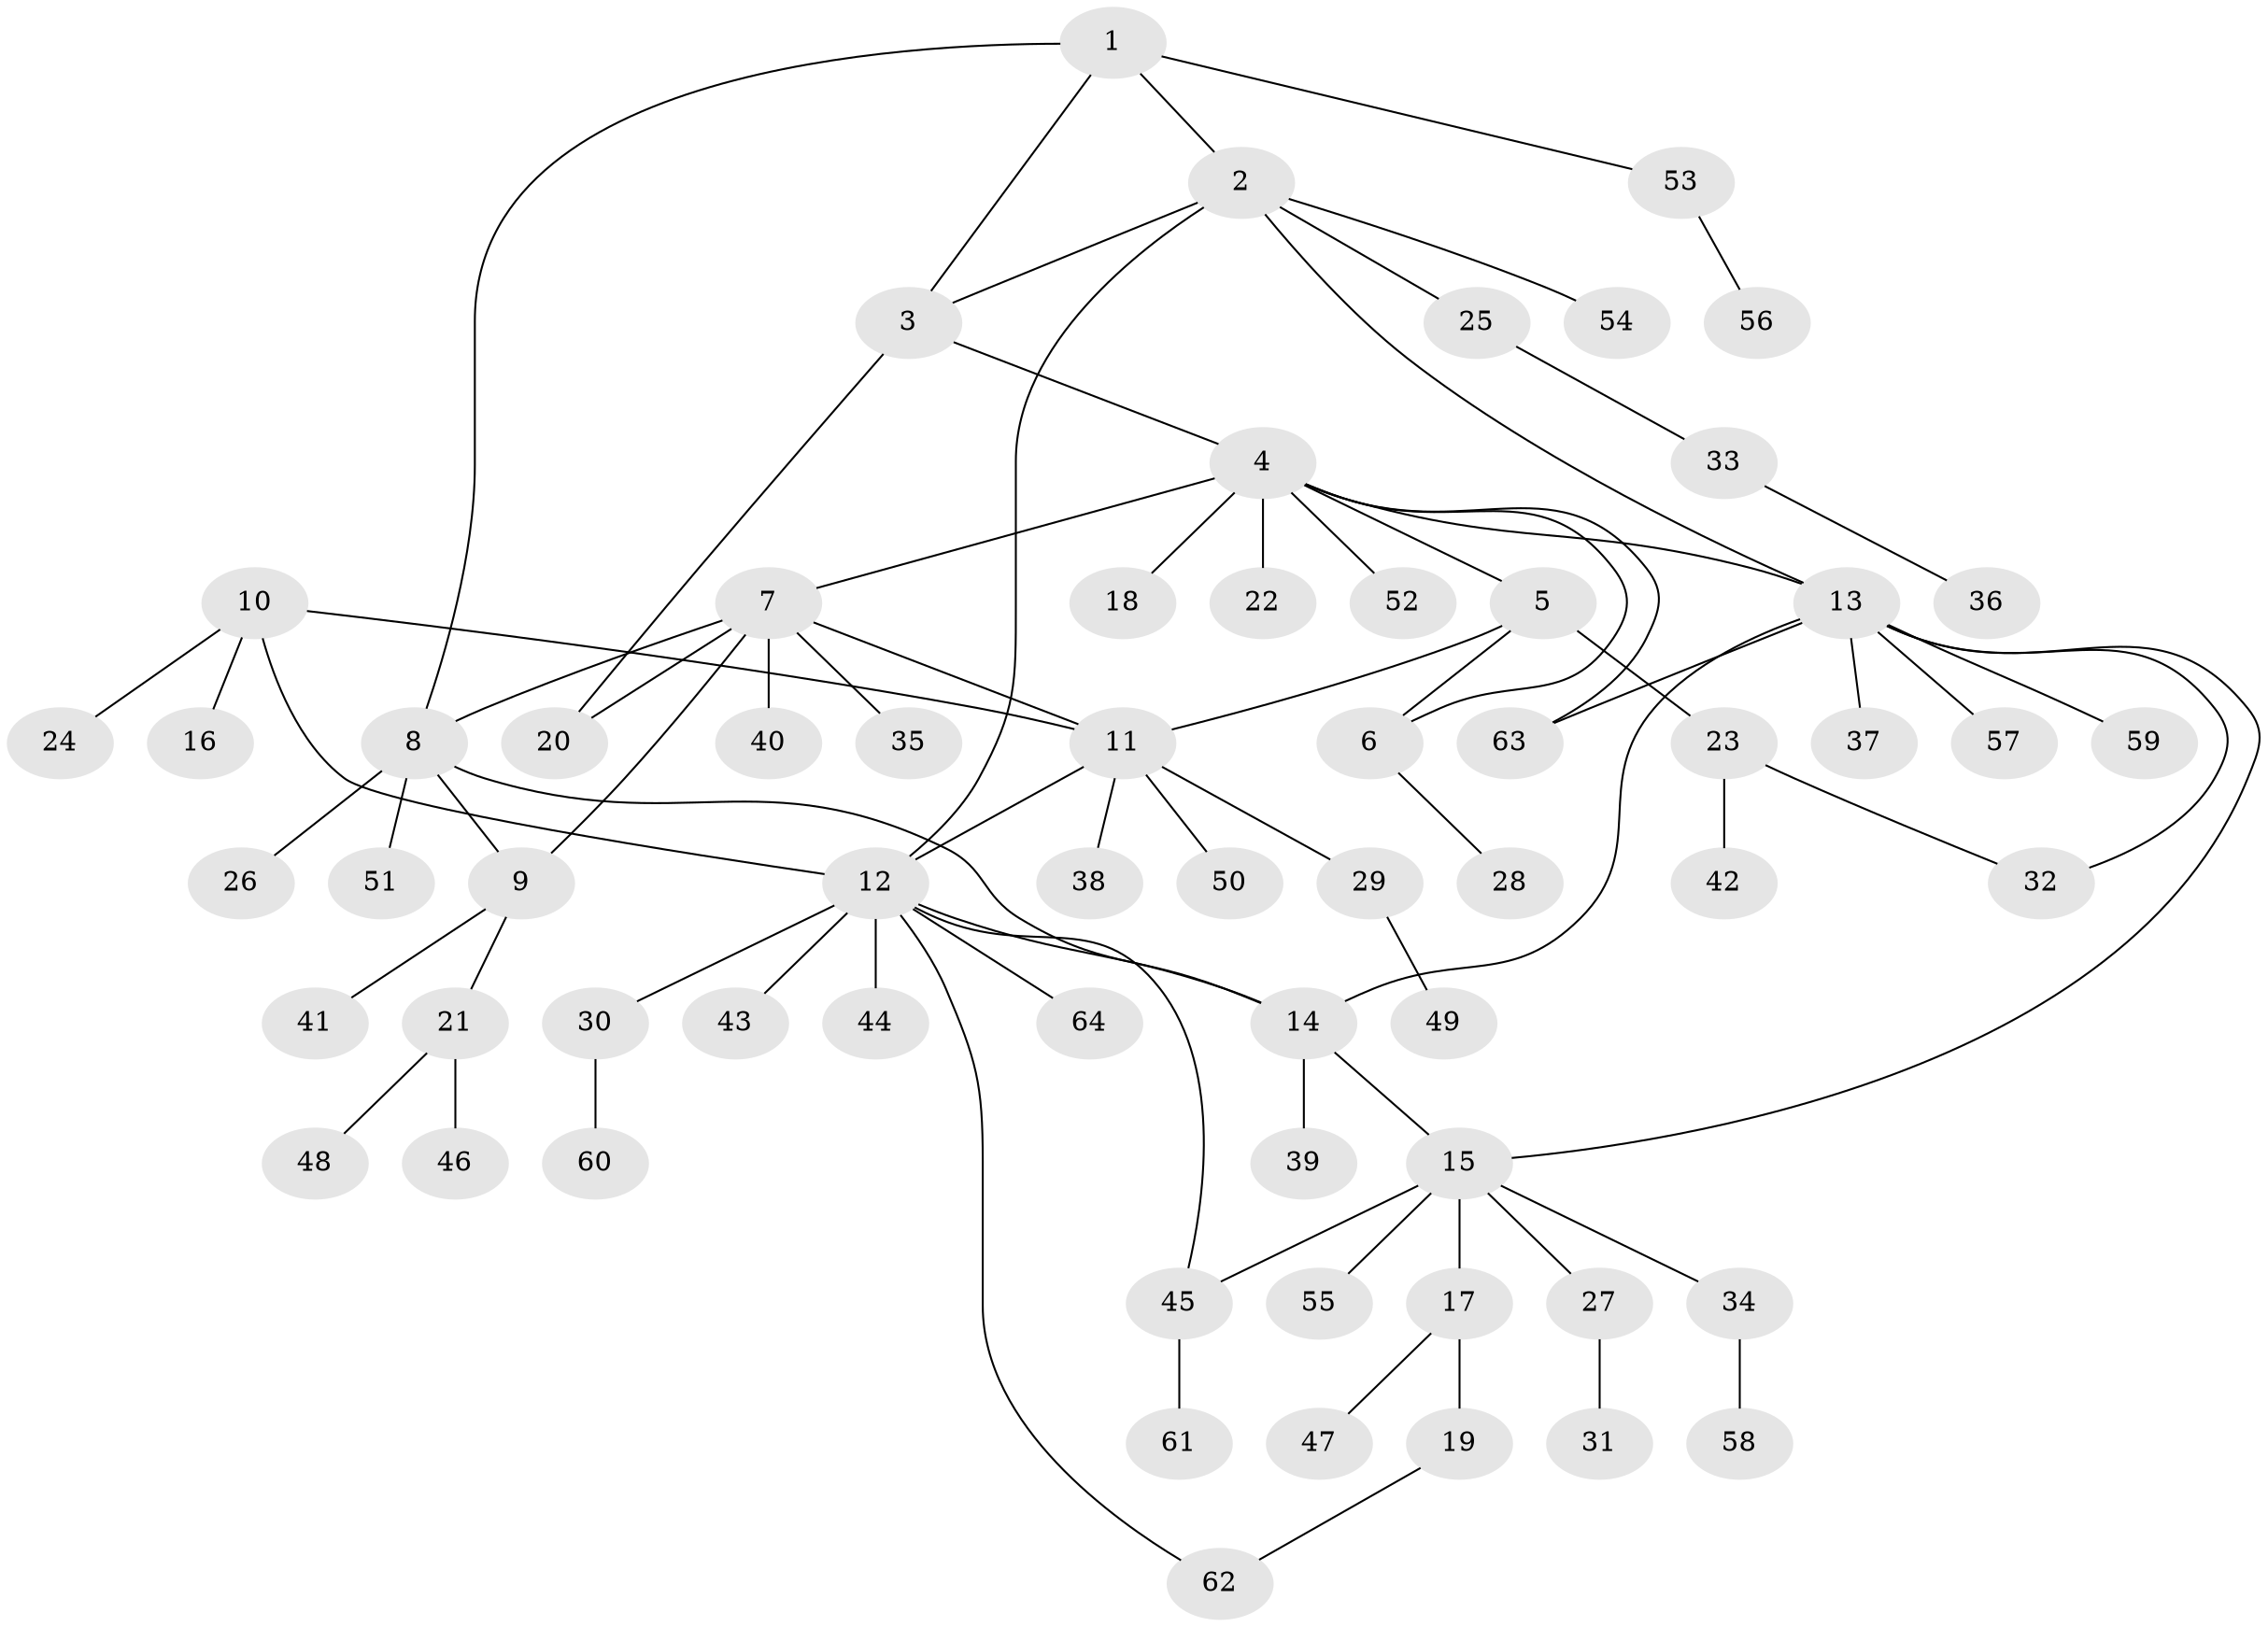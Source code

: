 // Generated by graph-tools (version 1.1) at 2025/37/03/09/25 02:37:36]
// undirected, 64 vertices, 79 edges
graph export_dot {
graph [start="1"]
  node [color=gray90,style=filled];
  1;
  2;
  3;
  4;
  5;
  6;
  7;
  8;
  9;
  10;
  11;
  12;
  13;
  14;
  15;
  16;
  17;
  18;
  19;
  20;
  21;
  22;
  23;
  24;
  25;
  26;
  27;
  28;
  29;
  30;
  31;
  32;
  33;
  34;
  35;
  36;
  37;
  38;
  39;
  40;
  41;
  42;
  43;
  44;
  45;
  46;
  47;
  48;
  49;
  50;
  51;
  52;
  53;
  54;
  55;
  56;
  57;
  58;
  59;
  60;
  61;
  62;
  63;
  64;
  1 -- 2;
  1 -- 3;
  1 -- 8;
  1 -- 53;
  2 -- 3;
  2 -- 12;
  2 -- 13;
  2 -- 25;
  2 -- 54;
  3 -- 4;
  3 -- 20;
  4 -- 5;
  4 -- 6;
  4 -- 7;
  4 -- 13;
  4 -- 18;
  4 -- 22;
  4 -- 52;
  4 -- 63;
  5 -- 6;
  5 -- 11;
  5 -- 23;
  6 -- 28;
  7 -- 8;
  7 -- 9;
  7 -- 11;
  7 -- 20;
  7 -- 35;
  7 -- 40;
  8 -- 9;
  8 -- 14;
  8 -- 26;
  8 -- 51;
  9 -- 21;
  9 -- 41;
  10 -- 11;
  10 -- 12;
  10 -- 16;
  10 -- 24;
  11 -- 12;
  11 -- 29;
  11 -- 38;
  11 -- 50;
  12 -- 14;
  12 -- 30;
  12 -- 43;
  12 -- 44;
  12 -- 45;
  12 -- 62;
  12 -- 64;
  13 -- 14;
  13 -- 15;
  13 -- 32;
  13 -- 37;
  13 -- 57;
  13 -- 59;
  13 -- 63;
  14 -- 15;
  14 -- 39;
  15 -- 17;
  15 -- 27;
  15 -- 34;
  15 -- 45;
  15 -- 55;
  17 -- 19;
  17 -- 47;
  19 -- 62;
  21 -- 46;
  21 -- 48;
  23 -- 32;
  23 -- 42;
  25 -- 33;
  27 -- 31;
  29 -- 49;
  30 -- 60;
  33 -- 36;
  34 -- 58;
  45 -- 61;
  53 -- 56;
}
